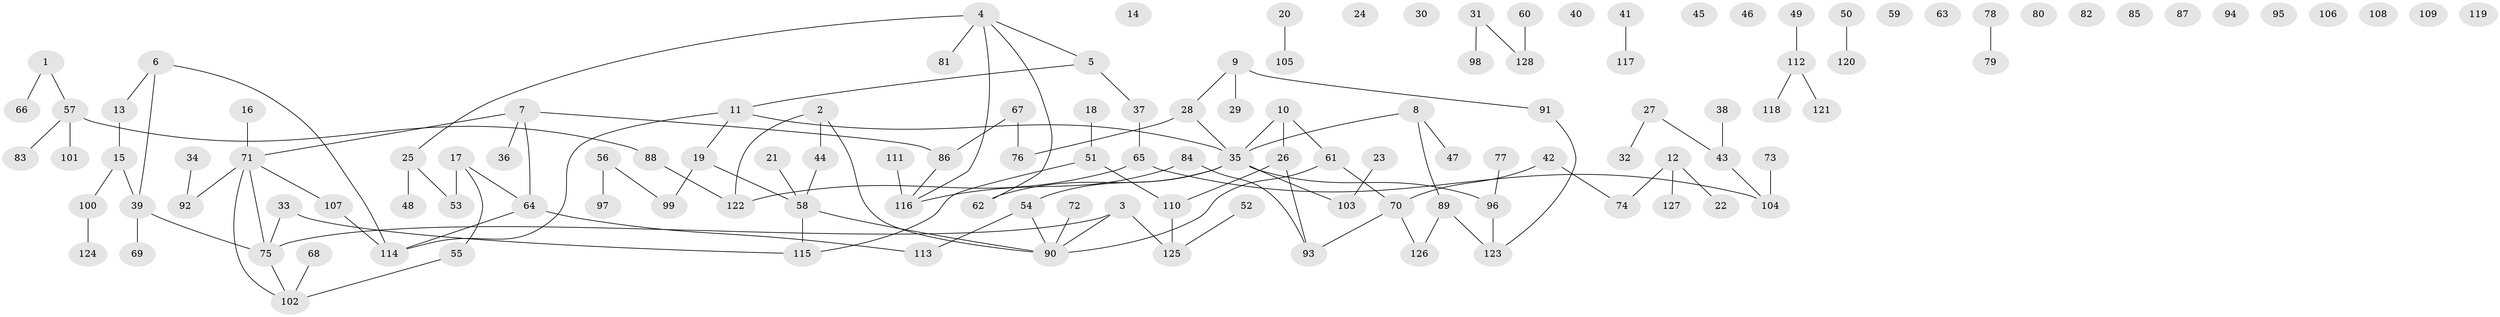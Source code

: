 // Generated by graph-tools (version 1.1) at 2025/33/03/09/25 02:33:37]
// undirected, 128 vertices, 126 edges
graph export_dot {
graph [start="1"]
  node [color=gray90,style=filled];
  1;
  2;
  3;
  4;
  5;
  6;
  7;
  8;
  9;
  10;
  11;
  12;
  13;
  14;
  15;
  16;
  17;
  18;
  19;
  20;
  21;
  22;
  23;
  24;
  25;
  26;
  27;
  28;
  29;
  30;
  31;
  32;
  33;
  34;
  35;
  36;
  37;
  38;
  39;
  40;
  41;
  42;
  43;
  44;
  45;
  46;
  47;
  48;
  49;
  50;
  51;
  52;
  53;
  54;
  55;
  56;
  57;
  58;
  59;
  60;
  61;
  62;
  63;
  64;
  65;
  66;
  67;
  68;
  69;
  70;
  71;
  72;
  73;
  74;
  75;
  76;
  77;
  78;
  79;
  80;
  81;
  82;
  83;
  84;
  85;
  86;
  87;
  88;
  89;
  90;
  91;
  92;
  93;
  94;
  95;
  96;
  97;
  98;
  99;
  100;
  101;
  102;
  103;
  104;
  105;
  106;
  107;
  108;
  109;
  110;
  111;
  112;
  113;
  114;
  115;
  116;
  117;
  118;
  119;
  120;
  121;
  122;
  123;
  124;
  125;
  126;
  127;
  128;
  1 -- 57;
  1 -- 66;
  2 -- 44;
  2 -- 90;
  2 -- 122;
  3 -- 75;
  3 -- 90;
  3 -- 125;
  4 -- 5;
  4 -- 25;
  4 -- 62;
  4 -- 81;
  4 -- 116;
  5 -- 11;
  5 -- 37;
  6 -- 13;
  6 -- 39;
  6 -- 114;
  7 -- 36;
  7 -- 64;
  7 -- 71;
  7 -- 86;
  8 -- 35;
  8 -- 47;
  8 -- 89;
  9 -- 28;
  9 -- 29;
  9 -- 91;
  10 -- 26;
  10 -- 35;
  10 -- 61;
  11 -- 19;
  11 -- 35;
  11 -- 114;
  12 -- 22;
  12 -- 74;
  12 -- 127;
  13 -- 15;
  15 -- 39;
  15 -- 100;
  16 -- 71;
  17 -- 53;
  17 -- 55;
  17 -- 64;
  18 -- 51;
  19 -- 58;
  19 -- 99;
  20 -- 105;
  21 -- 58;
  23 -- 103;
  25 -- 48;
  25 -- 53;
  26 -- 93;
  26 -- 110;
  27 -- 32;
  27 -- 43;
  28 -- 35;
  28 -- 76;
  31 -- 98;
  31 -- 128;
  33 -- 75;
  33 -- 115;
  34 -- 92;
  35 -- 54;
  35 -- 62;
  35 -- 96;
  35 -- 103;
  37 -- 65;
  38 -- 43;
  39 -- 69;
  39 -- 75;
  41 -- 117;
  42 -- 70;
  42 -- 74;
  43 -- 104;
  44 -- 58;
  49 -- 112;
  50 -- 120;
  51 -- 110;
  51 -- 115;
  52 -- 125;
  54 -- 90;
  54 -- 113;
  55 -- 102;
  56 -- 97;
  56 -- 99;
  57 -- 83;
  57 -- 88;
  57 -- 101;
  58 -- 90;
  58 -- 115;
  60 -- 128;
  61 -- 70;
  61 -- 90;
  64 -- 113;
  64 -- 114;
  65 -- 104;
  65 -- 122;
  67 -- 76;
  67 -- 86;
  68 -- 102;
  70 -- 93;
  70 -- 126;
  71 -- 75;
  71 -- 92;
  71 -- 102;
  71 -- 107;
  72 -- 90;
  73 -- 104;
  75 -- 102;
  77 -- 96;
  78 -- 79;
  84 -- 93;
  84 -- 116;
  86 -- 116;
  88 -- 122;
  89 -- 123;
  89 -- 126;
  91 -- 123;
  96 -- 123;
  100 -- 124;
  107 -- 114;
  110 -- 125;
  111 -- 116;
  112 -- 118;
  112 -- 121;
}
